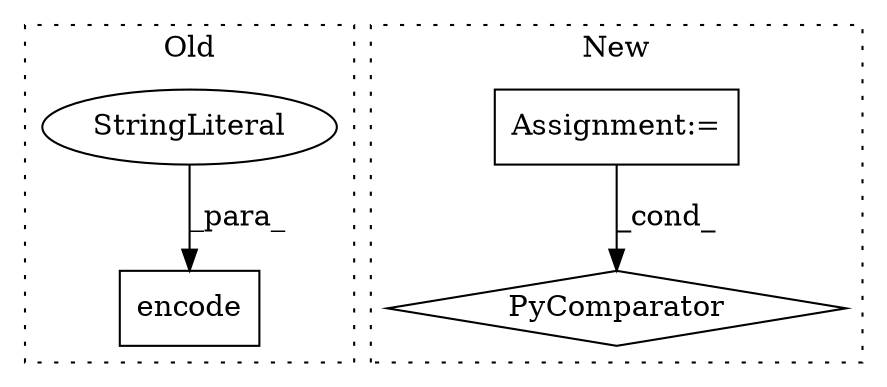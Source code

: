digraph G {
subgraph cluster0 {
1 [label="encode" a="32" s="1652,1666" l="7,1" shape="box"];
4 [label="StringLiteral" a="45" s="1659" l="7" shape="ellipse"];
label = "Old";
style="dotted";
}
subgraph cluster1 {
2 [label="PyComparator" a="113" s="1540" l="29" shape="diamond"];
3 [label="Assignment:=" a="7" s="1540" l="29" shape="box"];
label = "New";
style="dotted";
}
3 -> 2 [label="_cond_"];
4 -> 1 [label="_para_"];
}